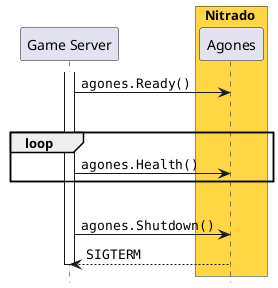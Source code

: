 @startuml

' Header.

hide footbox

participant "Game Server"

' Sequence diagram.

box Nitrado #FFD744
    participant "Agones"
end box

activate "Game Server"
"Game Server" -> "Agones" : ""agones.Ready()""

|||

loop
    "Game Server" -> "Agones" : ""agones.Health()""
end

|||

"Game Server" -> "Agones" : ""agones.Shutdown()""

"Game Server" <-- "Agones" : ""SIGTERM""
deactivate "Game Server"

@enduml